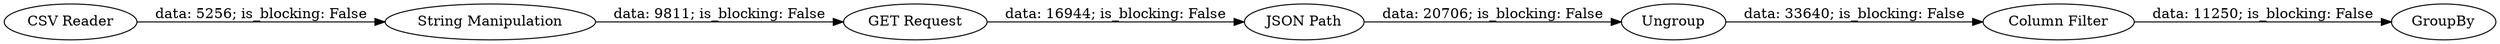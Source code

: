 digraph {
	"8681028308543898462_2" [label="GET Request"]
	"8681028308543898462_3" [label="String Manipulation"]
	"8681028308543898462_6" [label="Column Filter"]
	"8681028308543898462_5" [label=Ungroup]
	"8681028308543898462_4" [label="JSON Path"]
	"8681028308543898462_7" [label=GroupBy]
	"8681028308543898462_1" [label="CSV Reader"]
	"8681028308543898462_6" -> "8681028308543898462_7" [label="data: 11250; is_blocking: False"]
	"8681028308543898462_5" -> "8681028308543898462_6" [label="data: 33640; is_blocking: False"]
	"8681028308543898462_4" -> "8681028308543898462_5" [label="data: 20706; is_blocking: False"]
	"8681028308543898462_3" -> "8681028308543898462_2" [label="data: 9811; is_blocking: False"]
	"8681028308543898462_1" -> "8681028308543898462_3" [label="data: 5256; is_blocking: False"]
	"8681028308543898462_2" -> "8681028308543898462_4" [label="data: 16944; is_blocking: False"]
	rankdir=LR
}
